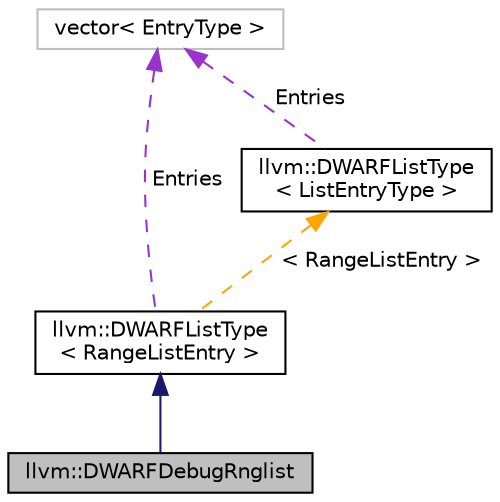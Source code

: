 digraph "llvm::DWARFDebugRnglist"
{
 // LATEX_PDF_SIZE
  bgcolor="transparent";
  edge [fontname="Helvetica",fontsize="10",labelfontname="Helvetica",labelfontsize="10"];
  node [fontname="Helvetica",fontsize="10",shape=record];
  Node1 [label="llvm::DWARFDebugRnglist",height=0.2,width=0.4,color="black", fillcolor="grey75", style="filled", fontcolor="black",tooltip="A class representing a single rangelist."];
  Node2 -> Node1 [dir="back",color="midnightblue",fontsize="10",style="solid",fontname="Helvetica"];
  Node2 [label="llvm::DWARFListType\l\< RangeListEntry \>",height=0.2,width=0.4,color="black",URL="$classllvm_1_1DWARFListType.html",tooltip=" "];
  Node3 -> Node2 [dir="back",color="darkorchid3",fontsize="10",style="dashed",label=" Entries" ,fontname="Helvetica"];
  Node3 [label="vector\< EntryType \>",height=0.2,width=0.4,color="grey75",tooltip=" "];
  Node4 -> Node2 [dir="back",color="orange",fontsize="10",style="dashed",label=" \< RangeListEntry \>" ,fontname="Helvetica"];
  Node4 [label="llvm::DWARFListType\l\< ListEntryType \>",height=0.2,width=0.4,color="black",URL="$classllvm_1_1DWARFListType.html",tooltip="A base class for lists of entries that are extracted from a particular section, such as range lists o..."];
  Node3 -> Node4 [dir="back",color="darkorchid3",fontsize="10",style="dashed",label=" Entries" ,fontname="Helvetica"];
}
